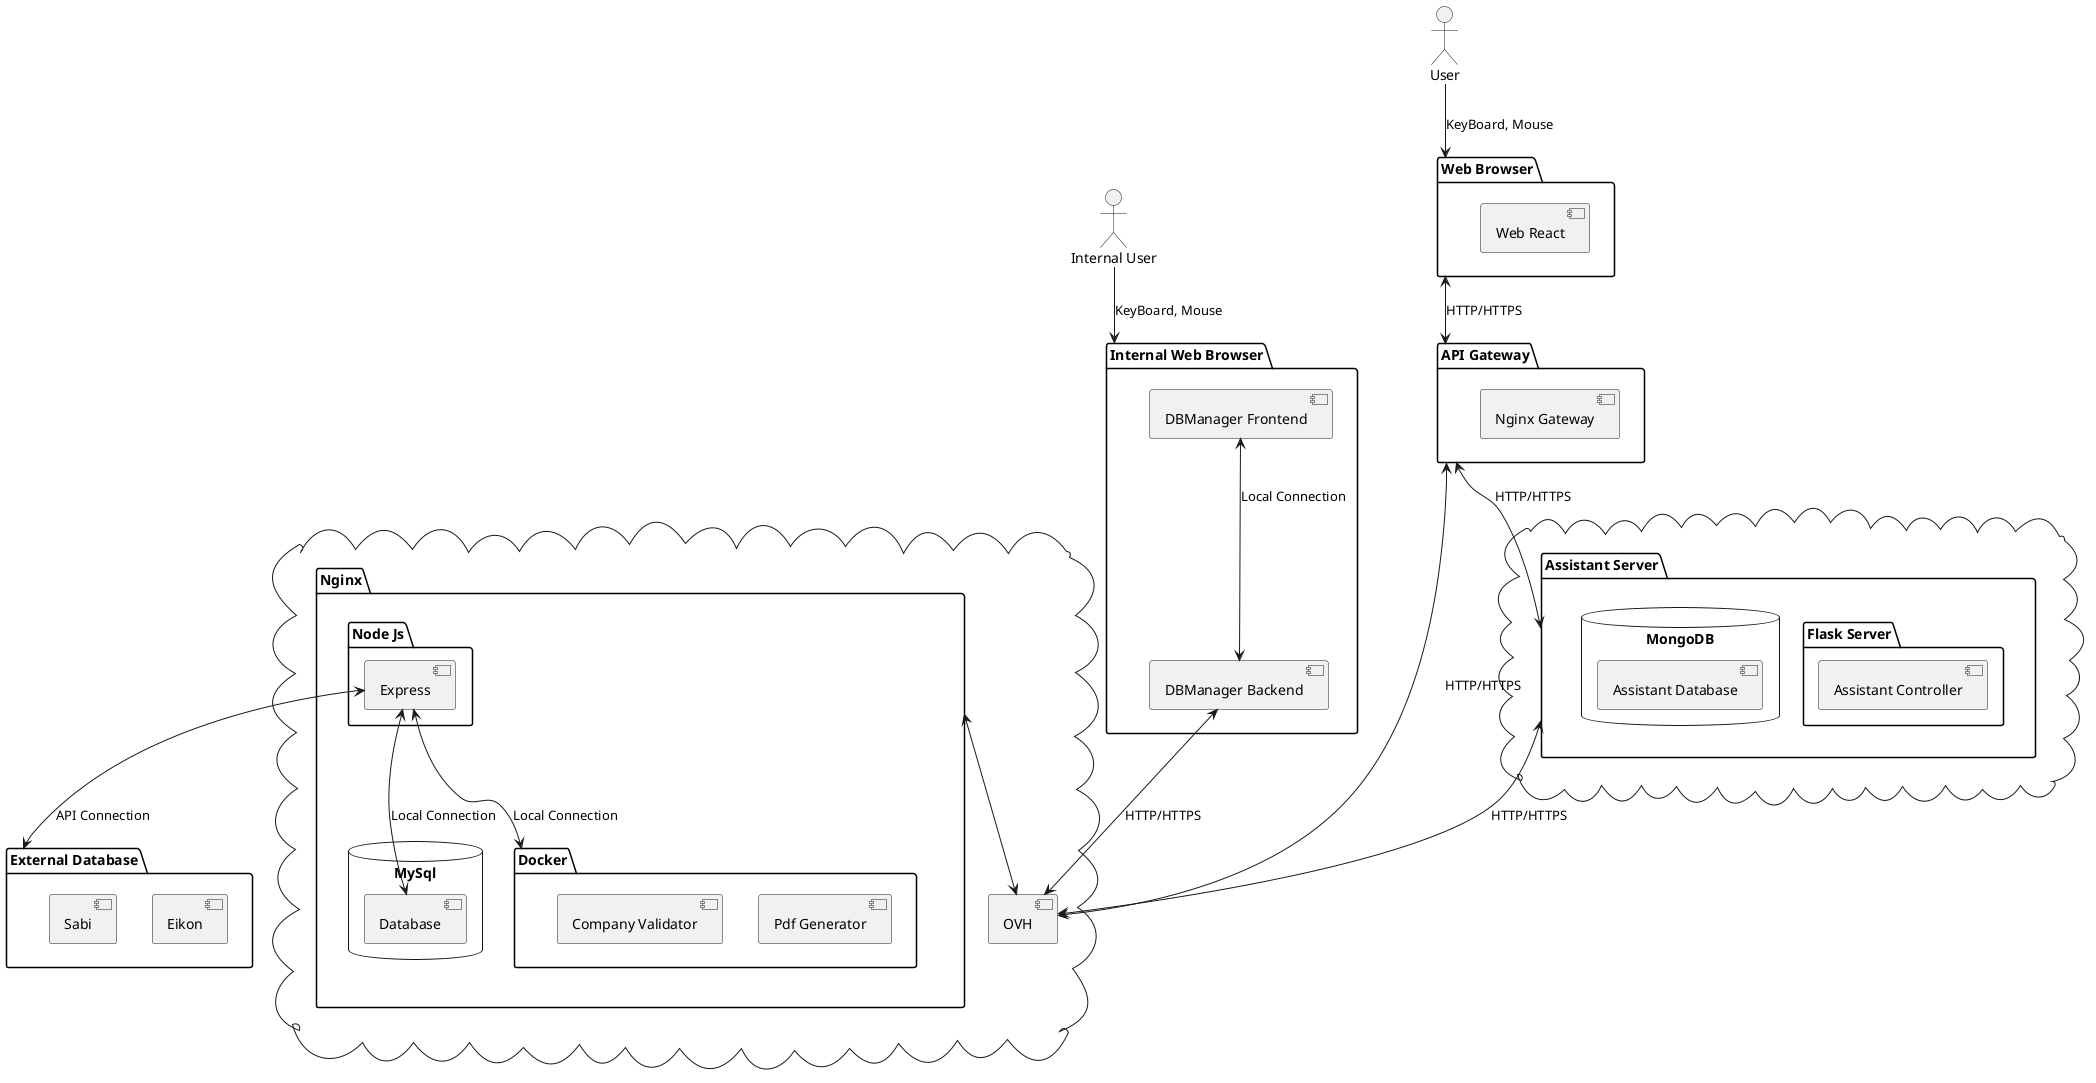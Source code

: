 @startuml "Diagrama de Componentes"

cloud {
    [OVH]
    package "Nginx" {
        folder "Node Js"{
            [Express]
        }
        database "MySql" {
            [Database]
        }

        folder "Docker"{
            [Pdf Generator]
            [Company Validator]

        }
    }
}

cloud {
    package "Assistant Server" {
        folder "Flask Server" {
            [Assistant Controller]
        }
        database "MongoDB" {
            [Assistant Database]
        }
    }
}

package "API Gateway" {
    [Nginx Gateway]
}

package "External Database" {
    [Eikon]
    [Sabi]
}

package "Web Browser" {
    [Web React]
}



package "Internal Web Browser" {
    [DBManager Backend]
    [DBManager Frontend]
}



actor "User" as User
actor "Internal User" as InternalUser

User --> [Web Browser] : KeyBoard, Mouse
InternalUser --> [Internal Web Browser] : KeyBoard, Mouse
[Express] <--> [Database]: Local Connection
[Express] <--> [Docker]: Local Connection
[Express] <--> [External Database]: API Connection
[Nginx] <--> [OVH]
[API Gateway] <--> [OVH]: HTTP/HTTPS
[DBManager Frontend] <--> [DBManager Backend]: Local Connection
[DBManager Backend] <--> [OVH]: HTTP/HTTPS
[Web Browser] <--> [API Gateway]: HTTP/HTTPS
[API Gateway] <--> [Assistant Server]: HTTP/HTTPS
[Assistant Server] <--> [OVH]: HTTP/HTTPS